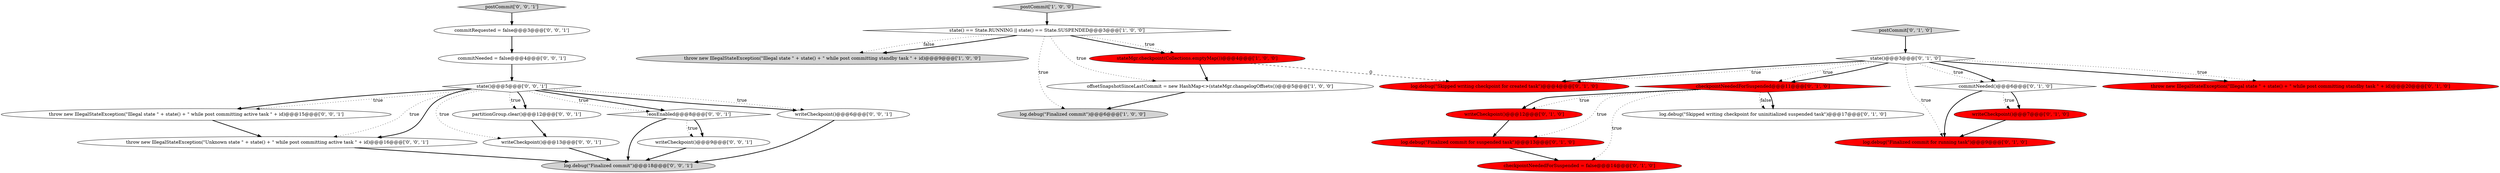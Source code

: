 digraph {
20 [style = filled, label = "throw new IllegalStateException(\"Unknown state \" + state() + \" while post committing active task \" + id)@@@16@@@['0', '0', '1']", fillcolor = white, shape = ellipse image = "AAA0AAABBB3BBB"];
16 [style = filled, label = "checkpointNeededForSuspended = false@@@14@@@['0', '1', '0']", fillcolor = red, shape = ellipse image = "AAA1AAABBB2BBB"];
27 [style = filled, label = "writeCheckpoint()@@@13@@@['0', '0', '1']", fillcolor = white, shape = ellipse image = "AAA0AAABBB3BBB"];
19 [style = filled, label = "throw new IllegalStateException(\"Illegal state \" + state() + \" while post committing active task \" + id)@@@15@@@['0', '0', '1']", fillcolor = white, shape = ellipse image = "AAA0AAABBB3BBB"];
1 [style = filled, label = "postCommit['1', '0', '0']", fillcolor = lightgray, shape = diamond image = "AAA0AAABBB1BBB"];
12 [style = filled, label = "log.debug(\"Finalized commit for suspended task\")@@@13@@@['0', '1', '0']", fillcolor = red, shape = ellipse image = "AAA1AAABBB2BBB"];
5 [style = filled, label = "offsetSnapshotSinceLastCommit = new HashMap<>(stateMgr.changelogOffsets())@@@5@@@['1', '0', '0']", fillcolor = white, shape = ellipse image = "AAA0AAABBB1BBB"];
24 [style = filled, label = "commitRequested = false@@@3@@@['0', '0', '1']", fillcolor = white, shape = ellipse image = "AAA0AAABBB3BBB"];
11 [style = filled, label = "writeCheckpoint()@@@12@@@['0', '1', '0']", fillcolor = red, shape = ellipse image = "AAA1AAABBB2BBB"];
14 [style = filled, label = "log.debug(\"Finalized commit for running task\")@@@9@@@['0', '1', '0']", fillcolor = red, shape = ellipse image = "AAA1AAABBB2BBB"];
21 [style = filled, label = "log.debug(\"Finalized commit\")@@@18@@@['0', '0', '1']", fillcolor = lightgray, shape = ellipse image = "AAA0AAABBB3BBB"];
26 [style = filled, label = "postCommit['0', '0', '1']", fillcolor = lightgray, shape = diamond image = "AAA0AAABBB3BBB"];
0 [style = filled, label = "state() == State.RUNNING || state() == State.SUSPENDED@@@3@@@['1', '0', '0']", fillcolor = white, shape = diamond image = "AAA0AAABBB1BBB"];
25 [style = filled, label = "state()@@@5@@@['0', '0', '1']", fillcolor = white, shape = diamond image = "AAA0AAABBB3BBB"];
6 [style = filled, label = "writeCheckpoint()@@@7@@@['0', '1', '0']", fillcolor = red, shape = ellipse image = "AAA1AAABBB2BBB"];
7 [style = filled, label = "state()@@@3@@@['0', '1', '0']", fillcolor = white, shape = diamond image = "AAA0AAABBB2BBB"];
13 [style = filled, label = "log.debug(\"Skipped writing checkpoint for created task\")@@@4@@@['0', '1', '0']", fillcolor = red, shape = ellipse image = "AAA1AAABBB2BBB"];
18 [style = filled, label = "!eosEnabled@@@8@@@['0', '0', '1']", fillcolor = white, shape = diamond image = "AAA0AAABBB3BBB"];
9 [style = filled, label = "checkpointNeededForSuspended@@@11@@@['0', '1', '0']", fillcolor = red, shape = diamond image = "AAA1AAABBB2BBB"];
3 [style = filled, label = "stateMgr.checkpoint(Collections.emptyMap())@@@4@@@['1', '0', '0']", fillcolor = red, shape = ellipse image = "AAA1AAABBB1BBB"];
4 [style = filled, label = "throw new IllegalStateException(\"Illegal state \" + state() + \" while post committing standby task \" + id)@@@9@@@['1', '0', '0']", fillcolor = lightgray, shape = ellipse image = "AAA0AAABBB1BBB"];
8 [style = filled, label = "commitNeeded()@@@6@@@['0', '1', '0']", fillcolor = white, shape = diamond image = "AAA0AAABBB2BBB"];
17 [style = filled, label = "postCommit['0', '1', '0']", fillcolor = lightgray, shape = diamond image = "AAA0AAABBB2BBB"];
23 [style = filled, label = "commitNeeded = false@@@4@@@['0', '0', '1']", fillcolor = white, shape = ellipse image = "AAA0AAABBB3BBB"];
2 [style = filled, label = "log.debug(\"Finalized commit\")@@@6@@@['1', '0', '0']", fillcolor = lightgray, shape = ellipse image = "AAA0AAABBB1BBB"];
28 [style = filled, label = "writeCheckpoint()@@@9@@@['0', '0', '1']", fillcolor = white, shape = ellipse image = "AAA0AAABBB3BBB"];
15 [style = filled, label = "log.debug(\"Skipped writing checkpoint for uninitialized suspended task\")@@@17@@@['0', '1', '0']", fillcolor = white, shape = ellipse image = "AAA0AAABBB2BBB"];
10 [style = filled, label = "throw new IllegalStateException(\"Illegal state \" + state() + \" while post committing standby task \" + id)@@@20@@@['0', '1', '0']", fillcolor = red, shape = ellipse image = "AAA1AAABBB2BBB"];
29 [style = filled, label = "writeCheckpoint()@@@6@@@['0', '0', '1']", fillcolor = white, shape = ellipse image = "AAA0AAABBB3BBB"];
22 [style = filled, label = "partitionGroup.clear()@@@12@@@['0', '0', '1']", fillcolor = white, shape = ellipse image = "AAA0AAABBB3BBB"];
7->13 [style = bold, label=""];
0->3 [style = bold, label=""];
9->15 [style = dotted, label="false"];
23->25 [style = bold, label=""];
9->12 [style = dotted, label="true"];
0->5 [style = dotted, label="true"];
7->10 [style = dotted, label="true"];
9->11 [style = bold, label=""];
25->22 [style = bold, label=""];
7->10 [style = bold, label=""];
7->13 [style = dotted, label="true"];
9->11 [style = dotted, label="true"];
19->20 [style = bold, label=""];
25->18 [style = bold, label=""];
0->4 [style = dotted, label="false"];
8->14 [style = bold, label=""];
8->6 [style = bold, label=""];
11->12 [style = bold, label=""];
12->16 [style = bold, label=""];
1->0 [style = bold, label=""];
7->9 [style = dotted, label="true"];
25->29 [style = dotted, label="true"];
25->29 [style = bold, label=""];
7->8 [style = bold, label=""];
26->24 [style = bold, label=""];
3->13 [style = dashed, label="0"];
18->28 [style = bold, label=""];
29->21 [style = bold, label=""];
25->18 [style = dotted, label="true"];
20->21 [style = bold, label=""];
6->14 [style = bold, label=""];
7->9 [style = bold, label=""];
17->7 [style = bold, label=""];
5->2 [style = bold, label=""];
3->5 [style = bold, label=""];
25->20 [style = bold, label=""];
28->21 [style = bold, label=""];
8->6 [style = dotted, label="true"];
22->27 [style = bold, label=""];
0->4 [style = bold, label=""];
9->15 [style = bold, label=""];
18->28 [style = dotted, label="true"];
25->20 [style = dotted, label="true"];
25->19 [style = bold, label=""];
25->22 [style = dotted, label="true"];
0->3 [style = dotted, label="true"];
0->2 [style = dotted, label="true"];
9->16 [style = dotted, label="true"];
18->21 [style = bold, label=""];
25->27 [style = dotted, label="true"];
7->8 [style = dotted, label="true"];
25->19 [style = dotted, label="true"];
27->21 [style = bold, label=""];
24->23 [style = bold, label=""];
7->14 [style = dotted, label="true"];
}
